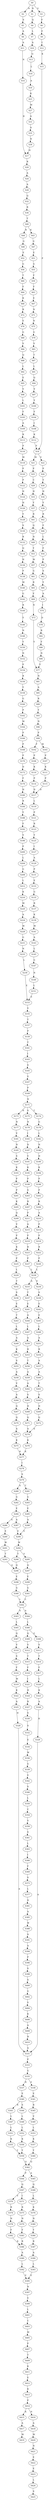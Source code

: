 strict digraph  {
	S0 -> S1 [ label = N ];
	S0 -> S2 [ label = N ];
	S0 -> S3 [ label = V ];
	S1 -> S4 [ label = Q ];
	S2 -> S5 [ label = S ];
	S3 -> S6 [ label = F ];
	S4 -> S7 [ label = L ];
	S5 -> S8 [ label = A ];
	S6 -> S9 [ label = F ];
	S7 -> S10 [ label = A ];
	S8 -> S11 [ label = A ];
	S9 -> S12 [ label = I ];
	S10 -> S13 [ label = Q ];
	S11 -> S14 [ label = N ];
	S12 -> S15 [ label = K ];
	S13 -> S16 [ label = L ];
	S14 -> S17 [ label = H ];
	S15 -> S18 [ label = P ];
	S16 -> S19 [ label = A ];
	S17 -> S20 [ label = R ];
	S18 -> S21 [ label = M ];
	S18 -> S22 [ label = V ];
	S19 -> S23 [ label = K ];
	S20 -> S24 [ label = A ];
	S21 -> S25 [ label = P ];
	S22 -> S26 [ label = P ];
	S23 -> S27 [ label = M ];
	S24 -> S28 [ label = A ];
	S25 -> S29 [ label = C ];
	S26 -> S30 [ label = Y ];
	S27 -> S31 [ label = A ];
	S28 -> S32 [ label = Q ];
	S29 -> S33 [ label = H ];
	S30 -> S34 [ label = H ];
	S31 -> S35 [ label = A ];
	S32 -> S36 [ label = R ];
	S33 -> S37 [ label = Y ];
	S34 -> S38 [ label = Y ];
	S35 -> S39 [ label = N ];
	S36 -> S40 [ label = T ];
	S37 -> S41 [ label = R ];
	S38 -> S42 [ label = R ];
	S39 -> S17 [ label = H ];
	S40 -> S43 [ label = K ];
	S40 -> S44 [ label = R ];
	S41 -> S45 [ label = Q ];
	S42 -> S46 [ label = F ];
	S43 -> S47 [ label = G ];
	S44 -> S48 [ label = G ];
	S45 -> S49 [ label = N ];
	S46 -> S50 [ label = L ];
	S47 -> S51 [ label = E ];
	S48 -> S52 [ label = E ];
	S49 -> S53 [ label = Y ];
	S50 -> S54 [ label = F ];
	S51 -> S55 [ label = G ];
	S52 -> S56 [ label = G ];
	S53 -> S57 [ label = M ];
	S54 -> S58 [ label = P ];
	S55 -> S59 [ label = F ];
	S56 -> S60 [ label = T ];
	S57 -> S61 [ label = G ];
	S58 -> S62 [ label = S ];
	S59 -> S63 [ label = F ];
	S60 -> S64 [ label = F ];
	S61 -> S65 [ label = R ];
	S62 -> S66 [ label = Y ];
	S63 -> S67 [ label = E ];
	S64 -> S68 [ label = K ];
	S65 -> S69 [ label = F ];
	S66 -> S70 [ label = A ];
	S67 -> S71 [ label = N ];
	S68 -> S72 [ label = R ];
	S69 -> S73 [ label = N ];
	S70 -> S74 [ label = I ];
	S71 -> S75 [ label = N ];
	S72 -> S76 [ label = E ];
	S73 -> S77 [ label = Y ];
	S74 -> S78 [ label = D ];
	S75 -> S79 [ label = G ];
	S76 -> S80 [ label = G ];
	S77 -> S81 [ label = N ];
	S78 -> S82 [ label = R ];
	S79 -> S83 [ label = V ];
	S80 -> S84 [ label = V ];
	S81 -> S85 [ label = A ];
	S82 -> S86 [ label = F ];
	S83 -> S87 [ label = T ];
	S84 -> S88 [ label = Q ];
	S85 -> S89 [ label = R ];
	S86 -> S90 [ label = N ];
	S87 -> S91 [ label = L ];
	S88 -> S92 [ label = L ];
	S89 -> S93 [ label = Y ];
	S90 -> S77 [ label = Y ];
	S91 -> S94 [ label = Q ];
	S92 -> S95 [ label = E ];
	S93 -> S96 [ label = N ];
	S94 -> S97 [ label = V ];
	S95 -> S98 [ label = V ];
	S96 -> S99 [ label = P ];
	S97 -> S100 [ label = Y ];
	S98 -> S101 [ label = L ];
	S99 -> S102 [ label = F ];
	S99 -> S103 [ label = M ];
	S100 -> S104 [ label = F ];
	S101 -> S105 [ label = F ];
	S102 -> S106 [ label = P ];
	S103 -> S107 [ label = P ];
	S104 -> S108 [ label = I ];
	S105 -> S109 [ label = A ];
	S106 -> S110 [ label = K ];
	S107 -> S111 [ label = K ];
	S108 -> S112 [ label = K ];
	S109 -> S113 [ label = R ];
	S110 -> S114 [ label = P ];
	S111 -> S115 [ label = P ];
	S112 -> S18 [ label = P ];
	S113 -> S116 [ label = P ];
	S114 -> S117 [ label = D ];
	S115 -> S117 [ label = D ];
	S116 -> S118 [ label = M ];
	S117 -> S119 [ label = L ];
	S118 -> S120 [ label = P ];
	S119 -> S121 [ label = P ];
	S120 -> S122 [ label = P ];
	S121 -> S123 [ label = R ];
	S122 -> S124 [ label = H ];
	S123 -> S125 [ label = Y ];
	S124 -> S126 [ label = H ];
	S125 -> S127 [ label = I ];
	S126 -> S128 [ label = Y ];
	S127 -> S129 [ label = A ];
	S128 -> S130 [ label = S ];
	S129 -> S131 [ label = P ];
	S130 -> S132 [ label = R ];
	S131 -> S133 [ label = E ];
	S132 -> S134 [ label = Q ];
	S133 -> S135 [ label = G ];
	S134 -> S136 [ label = H ];
	S135 -> S137 [ label = R ];
	S136 -> S138 [ label = P ];
	S137 -> S139 [ label = K ];
	S138 -> S140 [ label = M ];
	S139 -> S141 [ label = M ];
	S140 -> S142 [ label = G ];
	S141 -> S143 [ label = A ];
	S142 -> S144 [ label = R ];
	S143 -> S145 [ label = L ];
	S144 -> S146 [ label = Y ];
	S145 -> S147 [ label = G ];
	S146 -> S148 [ label = N ];
	S147 -> S149 [ label = N ];
	S148 -> S150 [ label = Y ];
	S149 -> S151 [ label = L ];
	S150 -> S152 [ label = N ];
	S151 -> S153 [ label = E ];
	S152 -> S154 [ label = P ];
	S153 -> S155 [ label = V ];
	S154 -> S156 [ label = R ];
	S155 -> S157 [ label = T ];
	S156 -> S158 [ label = Y ];
	S157 -> S159 [ label = P ];
	S158 -> S160 [ label = G ];
	S159 -> S161 [ label = T ];
	S160 -> S162 [ label = P ];
	S161 -> S163 [ label = I ];
	S162 -> S164 [ label = M ];
	S163 -> S165 [ label = S ];
	S164 -> S166 [ label = P ];
	S165 -> S167 [ label = G ];
	S166 -> S168 [ label = P ];
	S167 -> S169 [ label = P ];
	S168 -> S170 [ label = P ];
	S169 -> S171 [ label = N ];
	S170 -> S172 [ label = D ];
	S171 -> S173 [ label = N ];
	S171 -> S174 [ label = T ];
	S171 -> S175 [ label = S ];
	S172 -> S176 [ label = F ];
	S173 -> S177 [ label = N ];
	S174 -> S178 [ label = G ];
	S175 -> S179 [ label = N ];
	S176 -> S180 [ label = H ];
	S177 -> S181 [ label = V ];
	S178 -> S182 [ label = L ];
	S179 -> S183 [ label = I ];
	S180 -> S184 [ label = R ];
	S181 -> S185 [ label = N ];
	S182 -> S186 [ label = N ];
	S183 -> S187 [ label = D ];
	S184 -> S188 [ label = Y ];
	S185 -> S189 [ label = S ];
	S186 -> S190 [ label = H ];
	S187 -> S191 [ label = V ];
	S188 -> S192 [ label = F ];
	S189 -> S193 [ label = K ];
	S190 -> S194 [ label = K ];
	S191 -> S195 [ label = K ];
	S192 -> S196 [ label = V ];
	S193 -> S197 [ label = P ];
	S194 -> S198 [ label = P ];
	S195 -> S199 [ label = P ];
	S196 -> S200 [ label = P ];
	S197 -> S201 [ label = P ];
	S198 -> S202 [ label = P ];
	S199 -> S203 [ label = S ];
	S200 -> S204 [ label = L ];
	S201 -> S205 [ label = K ];
	S202 -> S206 [ label = R ];
	S203 -> S207 [ label = R ];
	S204 -> S208 [ label = G ];
	S205 -> S209 [ label = Q ];
	S206 -> S210 [ label = A ];
	S207 -> S211 [ label = P ];
	S208 -> S212 [ label = L ];
	S209 -> S213 [ label = V ];
	S210 -> S214 [ label = P ];
	S211 -> S215 [ label = A ];
	S212 -> S216 [ label = K ];
	S213 -> S217 [ label = P ];
	S214 -> S218 [ label = P ];
	S215 -> S219 [ label = P ];
	S216 -> S220 [ label = M ];
	S217 -> S221 [ label = K ];
	S218 -> S222 [ label = R ];
	S219 -> S223 [ label = R ];
	S220 -> S224 [ label = A ];
	S221 -> S225 [ label = P ];
	S222 -> S226 [ label = P ];
	S223 -> S227 [ label = P ];
	S224 -> S228 [ label = M ];
	S225 -> S229 [ label = L ];
	S226 -> S230 [ label = L ];
	S227 -> S230 [ label = L ];
	S228 -> S231 [ label = G ];
	S229 -> S232 [ label = T ];
	S230 -> S233 [ label = A ];
	S230 -> S234 [ label = V ];
	S231 -> S235 [ label = N ];
	S232 -> S236 [ label = S ];
	S233 -> S237 [ label = T ];
	S234 -> S238 [ label = S ];
	S235 -> S239 [ label = L ];
	S236 -> S240 [ label = E ];
	S237 -> S241 [ label = E ];
	S238 -> S242 [ label = E ];
	S239 -> S153 [ label = E ];
	S240 -> S243 [ label = T ];
	S241 -> S244 [ label = A ];
	S242 -> S245 [ label = E ];
	S243 -> S246 [ label = L ];
	S244 -> S247 [ label = L ];
	S245 -> S248 [ label = L ];
	S246 -> S249 [ label = A ];
	S247 -> S250 [ label = A ];
	S248 -> S251 [ label = A ];
	S249 -> S252 [ label = K ];
	S250 -> S253 [ label = R ];
	S251 -> S254 [ label = R ];
	S252 -> S255 [ label = S ];
	S253 -> S256 [ label = T ];
	S254 -> S257 [ label = A ];
	S255 -> S258 [ label = A ];
	S256 -> S259 [ label = A ];
	S257 -> S260 [ label = A ];
	S258 -> S261 [ label = V ];
	S259 -> S262 [ label = A ];
	S260 -> S263 [ label = T ];
	S261 -> S264 [ label = A ];
	S262 -> S265 [ label = S ];
	S263 -> S266 [ label = S ];
	S264 -> S267 [ label = Q ];
	S265 -> S268 [ label = H ];
	S266 -> S269 [ label = H ];
	S267 -> S270 [ label = Q ];
	S268 -> S271 [ label = Q ];
	S269 -> S272 [ label = Q ];
	S270 -> S273 [ label = A ];
	S271 -> S274 [ label = A ];
	S272 -> S274 [ label = A ];
	S273 -> S275 [ label = K ];
	S274 -> S276 [ label = K ];
	S275 -> S277 [ label = K ];
	S276 -> S277 [ label = K ];
	S277 -> S278 [ label = I ];
	S278 -> S279 [ label = S ];
	S279 -> S280 [ label = S ];
	S279 -> S281 [ label = T ];
	S280 -> S282 [ label = G ];
	S281 -> S283 [ label = G ];
	S282 -> S284 [ label = E ];
	S283 -> S285 [ label = E ];
	S284 -> S286 [ label = S ];
	S284 -> S287 [ label = A ];
	S285 -> S288 [ label = A ];
	S286 -> S289 [ label = E ];
	S287 -> S290 [ label = E ];
	S288 -> S290 [ label = E ];
	S289 -> S291 [ label = W ];
	S290 -> S292 [ label = W ];
	S291 -> S293 [ label = T ];
	S292 -> S294 [ label = T ];
	S292 -> S295 [ label = V ];
	S293 -> S296 [ label = Q ];
	S294 -> S296 [ label = Q ];
	S295 -> S297 [ label = Q ];
	S296 -> S298 [ label = E ];
	S297 -> S299 [ label = E ];
	S298 -> S300 [ label = G ];
	S299 -> S301 [ label = G ];
	S300 -> S302 [ label = L ];
	S301 -> S302 [ label = L ];
	S302 -> S303 [ label = S ];
	S302 -> S304 [ label = A ];
	S303 -> S305 [ label = L ];
	S304 -> S306 [ label = L ];
	S305 -> S307 [ label = Q ];
	S306 -> S308 [ label = E ];
	S306 -> S309 [ label = Q ];
	S307 -> S310 [ label = V ];
	S308 -> S311 [ label = V ];
	S309 -> S312 [ label = V ];
	S310 -> S313 [ label = S ];
	S311 -> S314 [ label = T ];
	S312 -> S315 [ label = T ];
	S313 -> S316 [ label = F ];
	S314 -> S317 [ label = F ];
	S315 -> S318 [ label = F ];
	S316 -> S319 [ label = M ];
	S317 -> S320 [ label = L ];
	S318 -> S321 [ label = I ];
	S319 -> S322 [ label = K ];
	S320 -> S323 [ label = K ];
	S321 -> S324 [ label = H ];
	S322 -> S325 [ label = A ];
	S323 -> S326 [ label = A ];
	S324 -> S327 [ label = R ];
	S325 -> S328 [ label = H ];
	S326 -> S329 [ label = H ];
	S327 -> S330 [ label = S ];
	S328 -> S331 [ label = A ];
	S329 -> S331 [ label = A ];
	S330 -> S332 [ label = S ];
	S331 -> S333 [ label = P ];
	S332 -> S334 [ label = E ];
	S333 -> S335 [ label = G ];
	S334 -> S336 [ label = W ];
	S335 -> S337 [ label = R ];
	S335 -> S338 [ label = E ];
	S336 -> S339 [ label = G ];
	S337 -> S340 [ label = E ];
	S338 -> S341 [ label = E ];
	S339 -> S342 [ label = V ];
	S340 -> S343 [ label = R ];
	S340 -> S344 [ label = S ];
	S341 -> S345 [ label = R ];
	S342 -> S346 [ label = S ];
	S343 -> S347 [ label = L ];
	S344 -> S348 [ label = L ];
	S345 -> S349 [ label = V ];
	S346 -> S350 [ label = L ];
	S347 -> S351 [ label = L ];
	S348 -> S352 [ label = L ];
	S349 -> S353 [ label = L ];
	S350 -> S354 [ label = C ];
	S351 -> S355 [ label = K ];
	S352 -> S356 [ label = K ];
	S353 -> S357 [ label = K ];
	S354 -> S358 [ label = V ];
	S355 -> S359 [ label = Y ];
	S356 -> S359 [ label = Y ];
	S357 -> S360 [ label = Y ];
	S358 -> S361 [ label = S ];
	S359 -> S362 [ label = Q ];
	S360 -> S362 [ label = Q ];
	S361 -> S363 [ label = L ];
	S362 -> S364 [ label = P ];
	S362 -> S365 [ label = A ];
	S363 -> S366 [ label = I ];
	S364 -> S367 [ label = Q ];
	S365 -> S368 [ label = Q ];
	S366 -> S369 [ label = F ];
	S367 -> S370 [ label = V ];
	S367 -> S371 [ label = I ];
	S368 -> S372 [ label = L ];
	S369 -> S373 [ label = S ];
	S370 -> S374 [ label = R ];
	S371 -> S375 [ label = R ];
	S372 -> S376 [ label = K ];
	S373 -> S377 [ label = L ];
	S374 -> S378 [ label = N ];
	S375 -> S379 [ label = N ];
	S376 -> S380 [ label = N ];
	S377 -> S381 [ label = D ];
	S378 -> S382 [ label = F ];
	S379 -> S383 [ label = F ];
	S380 -> S384 [ label = Y ];
	S381 -> S385 [ label = A ];
	S382 -> S386 [ label = R ];
	S383 -> S386 [ label = R ];
	S384 -> S387 [ label = R ];
	S385 -> S388 [ label = W ];
	S386 -> S389 [ label = A ];
	S387 -> S390 [ label = A ];
	S388 -> S391 [ label = A ];
	S389 -> S392 [ label = L ];
	S390 -> S393 [ label = L ];
	S391 -> S394 [ label = A ];
	S392 -> S395 [ label = E ];
	S393 -> S395 [ label = E ];
	S394 -> S396 [ label = P ];
	S395 -> S397 [ label = N ];
	S396 -> S398 [ label = S ];
	S397 -> S399 [ label = V ];
	S398 -> S400 [ label = S ];
	S399 -> S401 [ label = L ];
	S400 -> S402 [ label = G ];
	S401 -> S403 [ label = C ];
	S402 -> S404 [ label = V ];
	S403 -> S405 [ label = M ];
	S404 -> S406 [ label = K ];
	S405 -> S407 [ label = P ];
	S406 -> S408 [ label = A ];
	S407 -> S409 [ label = T ];
	S408 -> S410 [ label = H ];
	S409 -> S411 [ label = K ];
	S410 -> S331 [ label = A ];
	S411 -> S412 [ label = E ];
	S412 -> S413 [ label = K ];
	S413 -> S414 [ label = P ];
	S414 -> S415 [ label = K ];
	S414 -> S416 [ label = N ];
	S415 -> S417 [ label = A ];
	S416 -> S418 [ label = A ];
	S417 -> S419 [ label = M ];
	S418 -> S420 [ label = M ];
	S420 -> S421 [ label = N ];
	S421 -> S422 [ label = E ];
	S422 -> S423 [ label = E ];
	S423 -> S424 [ label = L ];
	S424 -> S425 [ label = S ];
}
